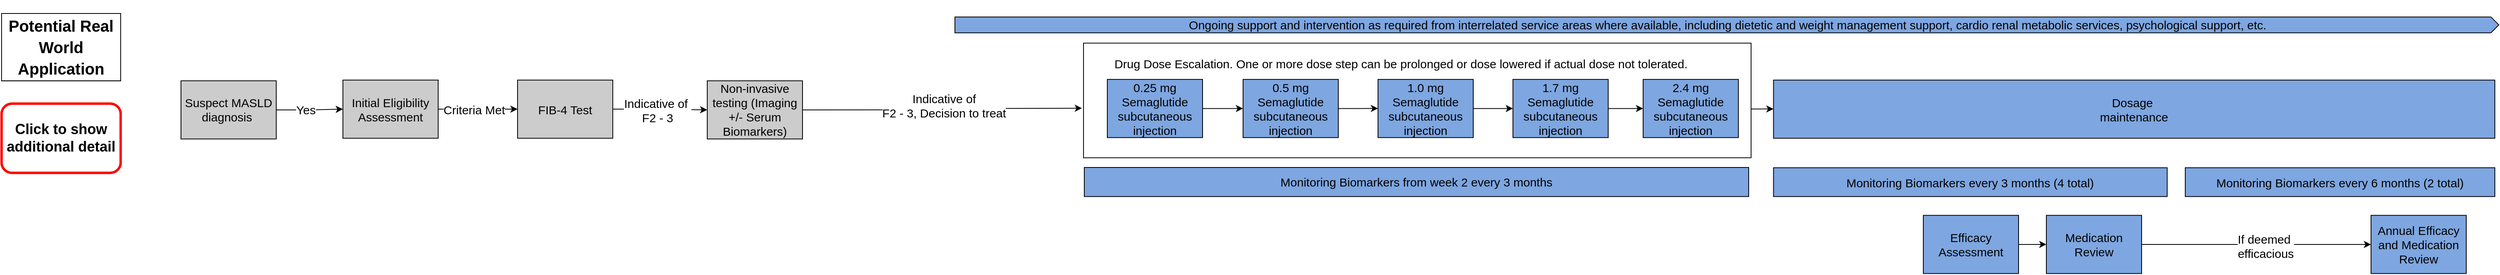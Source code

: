 <mxfile version="26.0.16" pages="2">
  <diagram name="Semaglutide" id="eML3Yv7zEd0g_wJ0468h">
    <mxGraphModel dx="1647" dy="848" grid="1" gridSize="10" guides="1" tooltips="1" connect="1" arrows="1" fold="1" page="1" pageScale="1" pageWidth="1169" pageHeight="1654" math="0" shadow="0">
      <root>
        <mxCell id="0" />
        <mxCell id="1" parent="0" />
        <UserObject label="&lt;h2&gt;Click to show additional detail&lt;/h2&gt;" id="wsebQiRH0qJYWv4fe2xb-1">
          <mxCell style="rounded=1;whiteSpace=wrap;html=1;fillColor=light-dark(#FFFFFF,#EDEDED);strokeWidth=3;strokeColor=#FF0000;movable=1;resizable=1;rotatable=1;deletable=1;editable=1;locked=0;connectable=1;" vertex="1" parent="1">
            <mxGeometry x="40" y="153.67" width="150" height="87.11" as="geometry" />
          </mxCell>
        </UserObject>
        <mxCell id="wsebQiRH0qJYWv4fe2xb-2" value="&lt;h2&gt;&lt;font style=&quot;font-size: 20px;&quot;&gt;Potential Real World Application&lt;/font&gt;&lt;/h2&gt;" style="rounded=1;whiteSpace=wrap;html=1;fontSize=15;arcSize=0;movable=1;resizable=1;rotatable=1;deletable=1;editable=1;locked=0;connectable=1;" vertex="1" parent="1">
          <mxGeometry x="40" y="40.0" width="150" height="84.78" as="geometry" />
        </mxCell>
        <UserObject label="&lt;h2&gt;Click to show additional detail&lt;/h2&gt;" link="data:page/id,H2DG2ICL9KMeq_GhM2K-" id="wsebQiRH0qJYWv4fe2xb-3">
          <mxCell style="rounded=1;whiteSpace=wrap;html=1;fillColor=light-dark(#FFFFFF,#EDEDED);strokeWidth=3;strokeColor=#FF0000;" vertex="1" parent="1">
            <mxGeometry x="40" y="153.67" width="150" height="87.11" as="geometry" />
          </mxCell>
        </UserObject>
        <mxCell id="wsebQiRH0qJYWv4fe2xb-4" style="edgeStyle=orthogonalEdgeStyle;rounded=0;orthogonalLoop=1;jettySize=auto;html=1;fontSize=15;" edge="1" parent="1" source="wsebQiRH0qJYWv4fe2xb-6" target="wsebQiRH0qJYWv4fe2xb-10">
          <mxGeometry relative="1" as="geometry" />
        </mxCell>
        <mxCell id="wsebQiRH0qJYWv4fe2xb-5" value="Yes" style="edgeLabel;html=1;align=center;verticalAlign=middle;resizable=0;points=[];fontSize=15;" connectable="0" vertex="1" parent="wsebQiRH0qJYWv4fe2xb-4">
          <mxGeometry x="-0.125" y="1" relative="1" as="geometry">
            <mxPoint as="offset" />
          </mxGeometry>
        </mxCell>
        <UserObject label="Suspect MASLD diagnosis&amp;nbsp;" tooltip="" id="wsebQiRH0qJYWv4fe2xb-6">
          <mxCell style="rounded=0;whiteSpace=wrap;html=1;fillColor=#CCCCCC;fontSize=15;" vertex="1" parent="1">
            <mxGeometry x="266" y="124.776" width="120" height="73.333" as="geometry" />
          </mxCell>
        </UserObject>
        <UserObject label="FIB-4 Test" tooltip="" id="wsebQiRH0qJYWv4fe2xb-7">
          <mxCell style="whiteSpace=wrap;html=1;rounded=0;fillColor=#CCCCCC;fontSize=15;" vertex="1" parent="1">
            <mxGeometry x="690" y="123.886" width="120" height="73.333" as="geometry" />
          </mxCell>
        </UserObject>
        <mxCell id="wsebQiRH0qJYWv4fe2xb-8" style="edgeStyle=orthogonalEdgeStyle;rounded=0;orthogonalLoop=1;jettySize=auto;html=1;fontSize=15;" edge="1" parent="1" source="wsebQiRH0qJYWv4fe2xb-10" target="wsebQiRH0qJYWv4fe2xb-7">
          <mxGeometry relative="1" as="geometry" />
        </mxCell>
        <mxCell id="wsebQiRH0qJYWv4fe2xb-9" value="Criteria Met" style="edgeLabel;html=1;align=center;verticalAlign=middle;resizable=0;points=[];fontSize=15;" connectable="0" vertex="1" parent="wsebQiRH0qJYWv4fe2xb-8">
          <mxGeometry x="-0.104" relative="1" as="geometry">
            <mxPoint as="offset" />
          </mxGeometry>
        </mxCell>
        <UserObject label="Initial Eligibility Assessment" tooltip="" id="wsebQiRH0qJYWv4fe2xb-10">
          <mxCell style="whiteSpace=wrap;html=1;fillColor=#CCCCCC;rounded=0;fontSize=15;" vertex="1" parent="1">
            <mxGeometry x="470" y="123.886" width="120" height="73.333" as="geometry" />
          </mxCell>
        </UserObject>
        <mxCell id="wsebQiRH0qJYWv4fe2xb-11" value="&lt;h2&gt;&lt;font style=&quot;font-size: 20px;&quot;&gt;Potential Real World Application&lt;/font&gt;&lt;/h2&gt;" style="rounded=1;whiteSpace=wrap;html=1;fontSize=15;arcSize=0;" vertex="1" parent="1">
          <mxGeometry x="40" y="40.0" width="150" height="84.78" as="geometry" />
        </mxCell>
        <mxCell id="wsebQiRH0qJYWv4fe2xb-12" style="edgeStyle=orthogonalEdgeStyle;rounded=0;orthogonalLoop=1;jettySize=auto;html=1;exitX=1;exitY=0.5;exitDx=0;exitDy=0;fontSize=15;" edge="1" parent="1" source="wsebQiRH0qJYWv4fe2xb-14">
          <mxGeometry relative="1" as="geometry">
            <mxPoint x="1401" y="159.33" as="targetPoint" />
          </mxGeometry>
        </mxCell>
        <mxCell id="wsebQiRH0qJYWv4fe2xb-13" value="Indicative of&lt;div&gt;F2 - 3, Decision to treat&lt;/div&gt;" style="edgeLabel;html=1;align=center;verticalAlign=middle;resizable=0;points=[];fontSize=15;" connectable="0" vertex="1" parent="wsebQiRH0qJYWv4fe2xb-12">
          <mxGeometry x="0.078" relative="1" as="geometry">
            <mxPoint x="-11" y="-4" as="offset" />
          </mxGeometry>
        </mxCell>
        <UserObject label="Non-invasive testing (Imaging +/- Serum Biomarkers)" tooltip="" id="wsebQiRH0qJYWv4fe2xb-14">
          <mxCell style="whiteSpace=wrap;html=1;rounded=0;fillColor=#CCCCCC;fontSize=15;" vertex="1" parent="1">
            <mxGeometry x="929" y="124.776" width="120" height="73.333" as="geometry" />
          </mxCell>
        </UserObject>
        <mxCell id="wsebQiRH0qJYWv4fe2xb-15" value="" style="edgeStyle=orthogonalEdgeStyle;rounded=0;orthogonalLoop=1;jettySize=auto;html=1;fontSize=15;" edge="1" parent="1" source="wsebQiRH0qJYWv4fe2xb-7" target="wsebQiRH0qJYWv4fe2xb-14">
          <mxGeometry relative="1" as="geometry" />
        </mxCell>
        <mxCell id="wsebQiRH0qJYWv4fe2xb-16" value="Indicative of&amp;nbsp;&lt;div&gt;F2 - 3&lt;/div&gt;" style="edgeLabel;html=1;align=center;verticalAlign=middle;resizable=0;points=[];fontSize=15;" connectable="0" vertex="1" parent="wsebQiRH0qJYWv4fe2xb-15">
          <mxGeometry x="0.07" y="-2" relative="1" as="geometry">
            <mxPoint x="-7" y="-2" as="offset" />
          </mxGeometry>
        </mxCell>
        <mxCell id="wsebQiRH0qJYWv4fe2xb-17" value="" style="rounded=0;whiteSpace=wrap;html=1;fillColor=default;fontSize=15;" vertex="1" parent="1">
          <mxGeometry x="1403" y="77.33" width="841" height="144.44" as="geometry" />
        </mxCell>
        <mxCell id="wsebQiRH0qJYWv4fe2xb-18" value="" style="edgeStyle=orthogonalEdgeStyle;rounded=0;orthogonalLoop=1;jettySize=auto;html=1;fontSize=15;entryX=0;entryY=0.5;entryDx=0;entryDy=0;" edge="1" parent="1" target="wsebQiRH0qJYWv4fe2xb-35">
          <mxGeometry relative="1" as="geometry">
            <mxPoint x="2244" y="160.33" as="sourcePoint" />
            <Array as="points" />
            <mxPoint x="2284" y="160.33" as="targetPoint" />
          </mxGeometry>
        </mxCell>
        <mxCell id="wsebQiRH0qJYWv4fe2xb-19" value="Drug Dose Escalation. One or more dose step can be prolonged or dose lowered if actual dose not tolerated." style="text;html=1;align=center;verticalAlign=middle;whiteSpace=wrap;rounded=0;fillColor=#FFFFFF;fontSize=15;" vertex="1" parent="1">
          <mxGeometry x="1433" y="90.996" width="740" height="24.444" as="geometry" />
        </mxCell>
        <mxCell id="wsebQiRH0qJYWv4fe2xb-20" style="edgeStyle=orthogonalEdgeStyle;rounded=0;orthogonalLoop=1;jettySize=auto;html=1;exitX=1;exitY=0.5;exitDx=0;exitDy=0;entryX=0;entryY=0.5;entryDx=0;entryDy=0;fontSize=15;" edge="1" parent="1" source="wsebQiRH0qJYWv4fe2xb-21" target="wsebQiRH0qJYWv4fe2xb-23">
          <mxGeometry relative="1" as="geometry" />
        </mxCell>
        <mxCell id="wsebQiRH0qJYWv4fe2xb-21" value="0.25 mg Semaglutide subcutaneous injection" style="whiteSpace=wrap;html=1;rounded=0;fillColor=#7EA6E0;fontSize=15;" vertex="1" parent="1">
          <mxGeometry x="1433" y="123.046" width="120" height="73.333" as="geometry" />
        </mxCell>
        <mxCell id="wsebQiRH0qJYWv4fe2xb-22" style="edgeStyle=orthogonalEdgeStyle;rounded=0;orthogonalLoop=1;jettySize=auto;html=1;exitX=1;exitY=0.5;exitDx=0;exitDy=0;fontSize=15;" edge="1" parent="1" source="wsebQiRH0qJYWv4fe2xb-23" target="wsebQiRH0qJYWv4fe2xb-25">
          <mxGeometry relative="1" as="geometry" />
        </mxCell>
        <mxCell id="wsebQiRH0qJYWv4fe2xb-23" value="0.5 mg Semaglutide subcutaneous injection" style="whiteSpace=wrap;html=1;rounded=0;fillColor=#7EA6E0;fontSize=15;" vertex="1" parent="1">
          <mxGeometry x="1604" y="123.046" width="120" height="73.333" as="geometry" />
        </mxCell>
        <mxCell id="wsebQiRH0qJYWv4fe2xb-24" value="" style="edgeStyle=orthogonalEdgeStyle;rounded=0;orthogonalLoop=1;jettySize=auto;html=1;fontSize=15;" edge="1" parent="1" source="wsebQiRH0qJYWv4fe2xb-25" target="wsebQiRH0qJYWv4fe2xb-27">
          <mxGeometry relative="1" as="geometry" />
        </mxCell>
        <mxCell id="wsebQiRH0qJYWv4fe2xb-25" value="1.0 mg Semaglutide subcutaneous injection" style="whiteSpace=wrap;html=1;rounded=0;fillColor=#7EA6E0;fontSize=15;" vertex="1" parent="1">
          <mxGeometry x="1774" y="123.046" width="120" height="73.333" as="geometry" />
        </mxCell>
        <mxCell id="wsebQiRH0qJYWv4fe2xb-26" value="" style="edgeStyle=orthogonalEdgeStyle;rounded=0;orthogonalLoop=1;jettySize=auto;html=1;fontSize=15;" edge="1" parent="1" source="wsebQiRH0qJYWv4fe2xb-27" target="wsebQiRH0qJYWv4fe2xb-28">
          <mxGeometry relative="1" as="geometry" />
        </mxCell>
        <mxCell id="wsebQiRH0qJYWv4fe2xb-27" value="1.7 mg Semaglutide subcutaneous injection" style="whiteSpace=wrap;html=1;rounded=0;fillColor=#7EA6E0;fontSize=15;" vertex="1" parent="1">
          <mxGeometry x="1944" y="123.046" width="120" height="73.333" as="geometry" />
        </mxCell>
        <mxCell id="wsebQiRH0qJYWv4fe2xb-28" value="2.4 mg Semaglutide subcutaneous injection" style="whiteSpace=wrap;html=1;rounded=0;fillColor=#7EA6E0;fontSize=15;" vertex="1" parent="1">
          <mxGeometry x="2108" y="123.046" width="120" height="73.333" as="geometry" />
        </mxCell>
        <UserObject label="Monitoring Biomarkers from week 2 every 3 months" tooltip="" id="wsebQiRH0qJYWv4fe2xb-29">
          <mxCell style="whiteSpace=wrap;html=1;rounded=0;fillColor=#7EA6E0;fontSize=15;" vertex="1" parent="1">
            <mxGeometry x="1404" y="234.0" width="837" height="36.67" as="geometry" />
          </mxCell>
        </UserObject>
        <mxCell id="wsebQiRH0qJYWv4fe2xb-30" value="Ongoing support and intervention as required from interrelated service areas where available, including dietetic and weight management support, cardio renal metabolic services, psychological support, etc." style="html=1;shadow=0;dashed=0;align=center;verticalAlign=middle;shape=mxgraph.arrows2.arrow;dy=0;dx=10;notch=0;fontSize=15;fillColor=light-dark(#7EA6E0,var(--ge-dark-color, #121212));" vertex="1" parent="1">
          <mxGeometry x="1241" y="44.33" width="1945" height="20" as="geometry" />
        </mxCell>
        <mxCell id="wsebQiRH0qJYWv4fe2xb-31" value="Annual Efficacy and Medication Review" style="whiteSpace=wrap;html=1;rounded=0;fillColor=#7EA6E0;fontSize=15;" vertex="1" parent="1">
          <mxGeometry x="3025" y="294.326" width="120" height="73.333" as="geometry" />
        </mxCell>
        <UserObject label="Monitoring Biomarkers every 6 months (2 total)" tooltip="" id="wsebQiRH0qJYWv4fe2xb-32">
          <mxCell style="whiteSpace=wrap;html=1;rounded=0;fillColor=#7EA6E0;fontSize=15;" vertex="1" parent="1">
            <mxGeometry x="2791" y="234.33" width="390" height="36.34" as="geometry" />
          </mxCell>
        </UserObject>
        <mxCell id="wsebQiRH0qJYWv4fe2xb-33" value="" style="edgeStyle=orthogonalEdgeStyle;rounded=0;orthogonalLoop=1;jettySize=auto;html=1;fontSize=15;" edge="1" parent="1" source="wsebQiRH0qJYWv4fe2xb-34" target="wsebQiRH0qJYWv4fe2xb-38">
          <mxGeometry relative="1" as="geometry" />
        </mxCell>
        <UserObject label="Efficacy Assessment" tooltip="" id="wsebQiRH0qJYWv4fe2xb-34">
          <mxCell style="whiteSpace=wrap;html=1;rounded=0;fillColor=#7EA6E0;fontSize=15;" vertex="1" parent="1">
            <mxGeometry x="2461" y="294.326" width="120" height="73.333" as="geometry" />
          </mxCell>
        </UserObject>
        <mxCell id="wsebQiRH0qJYWv4fe2xb-35" value="Dosage&amp;nbsp;&lt;div&gt;maintenance&lt;/div&gt;" style="whiteSpace=wrap;html=1;rounded=0;fillColor=#7EA6E0;fontSize=15;" vertex="1" parent="1">
          <mxGeometry x="2272.25" y="123.89" width="908.75" height="73.33" as="geometry" />
        </mxCell>
        <mxCell id="wsebQiRH0qJYWv4fe2xb-36" style="edgeStyle=orthogonalEdgeStyle;rounded=0;orthogonalLoop=1;jettySize=auto;html=1;exitX=1;exitY=0.5;exitDx=0;exitDy=0;fontSize=15;entryX=0;entryY=0.5;entryDx=0;entryDy=0;" edge="1" parent="1" source="wsebQiRH0qJYWv4fe2xb-38" target="wsebQiRH0qJYWv4fe2xb-31">
          <mxGeometry relative="1" as="geometry">
            <mxPoint x="2852" y="331.02" as="targetPoint" />
          </mxGeometry>
        </mxCell>
        <mxCell id="wsebQiRH0qJYWv4fe2xb-37" value="If deemed&amp;nbsp;&lt;div&gt;efficacious&lt;/div&gt;" style="edgeLabel;html=1;align=center;verticalAlign=middle;resizable=0;points=[];fontSize=15;" connectable="0" vertex="1" parent="wsebQiRH0qJYWv4fe2xb-36">
          <mxGeometry x="0.228" y="-4" relative="1" as="geometry">
            <mxPoint x="-22" y="-2" as="offset" />
          </mxGeometry>
        </mxCell>
        <UserObject label="Medication Review" tooltip="" id="wsebQiRH0qJYWv4fe2xb-38">
          <mxCell style="whiteSpace=wrap;html=1;rounded=0;fillColor=#7EA6E0;fontSize=15;" vertex="1" parent="1">
            <mxGeometry x="2616" y="294.326" width="120" height="73.333" as="geometry" />
          </mxCell>
        </UserObject>
        <UserObject label="Monitoring Biomarkers every 3 months (4 total)" tooltip="" id="wsebQiRH0qJYWv4fe2xb-39">
          <mxCell style="whiteSpace=wrap;html=1;rounded=0;fillColor=#7EA6E0;fontSize=15;" vertex="1" parent="1">
            <mxGeometry x="2272.25" y="234.33" width="496" height="36.34" as="geometry" />
          </mxCell>
        </UserObject>
      </root>
    </mxGraphModel>
  </diagram>
  <diagram id="H2DG2ICL9KMeq_GhM2K-" name="Semaglutide AD">
    <mxGraphModel dx="1647" dy="848" grid="1" gridSize="10" guides="1" tooltips="1" connect="1" arrows="1" fold="1" page="1" pageScale="1" pageWidth="1169" pageHeight="1654" math="0" shadow="0">
      <root>
        <mxCell id="0" />
        <mxCell id="1" parent="0" />
        <UserObject label="&lt;h2&gt;Click to show additional detail&lt;/h2&gt;" id="B219BzbRkNDhcYlqacxv-1">
          <mxCell style="rounded=1;whiteSpace=wrap;html=1;fillColor=light-dark(#FFFFFF,#EDEDED);strokeWidth=3;strokeColor=#FF0000;movable=1;resizable=1;rotatable=1;deletable=1;editable=1;locked=0;connectable=1;" vertex="1" parent="1">
            <mxGeometry x="40" y="153.67" width="150" height="87.11" as="geometry" />
          </mxCell>
        </UserObject>
        <mxCell id="B219BzbRkNDhcYlqacxv-2" value="&lt;h2&gt;&lt;font style=&quot;font-size: 20px;&quot;&gt;Potential Real World Application&lt;/font&gt;&lt;/h2&gt;" style="rounded=1;whiteSpace=wrap;html=1;fontSize=15;arcSize=0;movable=1;resizable=1;rotatable=1;deletable=1;editable=1;locked=0;connectable=1;" vertex="1" parent="1">
          <mxGeometry x="40" y="40.0" width="150" height="84.78" as="geometry" />
        </mxCell>
        <UserObject label="&lt;h2&gt;Click to hide additional detail&lt;/h2&gt;" link="data:page/id,eML3Yv7zEd0g_wJ0468h" id="B219BzbRkNDhcYlqacxv-3">
          <mxCell style="rounded=1;whiteSpace=wrap;html=1;fillColor=light-dark(#FFFFFF,#EDEDED);strokeWidth=3;strokeColor=#FF0000;" vertex="1" parent="1">
            <mxGeometry x="40" y="153.67" width="150" height="87.11" as="geometry" />
          </mxCell>
        </UserObject>
        <mxCell id="B219BzbRkNDhcYlqacxv-4" style="edgeStyle=orthogonalEdgeStyle;rounded=0;orthogonalLoop=1;jettySize=auto;html=1;fontSize=15;" edge="1" parent="1" source="B219BzbRkNDhcYlqacxv-6" target="B219BzbRkNDhcYlqacxv-10">
          <mxGeometry relative="1" as="geometry" />
        </mxCell>
        <mxCell id="B219BzbRkNDhcYlqacxv-5" value="Yes" style="edgeLabel;html=1;align=center;verticalAlign=middle;resizable=0;points=[];fontSize=15;" connectable="0" vertex="1" parent="B219BzbRkNDhcYlqacxv-4">
          <mxGeometry x="-0.125" y="1" relative="1" as="geometry">
            <mxPoint as="offset" />
          </mxGeometry>
        </mxCell>
        <UserObject label="Suspect MASLD diagnosis&amp;nbsp;" tooltip="" id="B219BzbRkNDhcYlqacxv-6">
          <mxCell style="rounded=0;whiteSpace=wrap;html=1;fillColor=#CCCCCC;fontSize=15;" vertex="1" parent="1">
            <mxGeometry x="266" y="124.776" width="120" height="73.333" as="geometry" />
          </mxCell>
        </UserObject>
        <UserObject label="FIB-4 Test" tooltip="" id="B219BzbRkNDhcYlqacxv-7">
          <mxCell style="whiteSpace=wrap;html=1;rounded=0;fillColor=#CCCCCC;fontSize=15;" vertex="1" parent="1">
            <mxGeometry x="690" y="123.886" width="120" height="73.333" as="geometry" />
          </mxCell>
        </UserObject>
        <mxCell id="B219BzbRkNDhcYlqacxv-8" style="edgeStyle=orthogonalEdgeStyle;rounded=0;orthogonalLoop=1;jettySize=auto;html=1;fontSize=15;" edge="1" parent="1" source="B219BzbRkNDhcYlqacxv-10" target="B219BzbRkNDhcYlqacxv-7">
          <mxGeometry relative="1" as="geometry" />
        </mxCell>
        <mxCell id="B219BzbRkNDhcYlqacxv-9" value="Criteria Met" style="edgeLabel;html=1;align=center;verticalAlign=middle;resizable=0;points=[];fontSize=15;" connectable="0" vertex="1" parent="B219BzbRkNDhcYlqacxv-8">
          <mxGeometry x="-0.104" relative="1" as="geometry">
            <mxPoint as="offset" />
          </mxGeometry>
        </mxCell>
        <UserObject label="Initial Eligibility Assessment" tooltip="" id="B219BzbRkNDhcYlqacxv-10">
          <mxCell style="whiteSpace=wrap;html=1;fillColor=#CCCCCC;rounded=0;fontSize=15;" vertex="1" parent="1">
            <mxGeometry x="470" y="123.886" width="120" height="73.333" as="geometry" />
          </mxCell>
        </UserObject>
        <mxCell id="B219BzbRkNDhcYlqacxv-11" value="&lt;h2&gt;&lt;font style=&quot;font-size: 20px;&quot;&gt;Potential Real World Application&lt;/font&gt;&lt;/h2&gt;" style="rounded=1;whiteSpace=wrap;html=1;fontSize=15;arcSize=0;" vertex="1" parent="1">
          <mxGeometry x="40" y="40.0" width="150" height="84.78" as="geometry" />
        </mxCell>
        <mxCell id="B219BzbRkNDhcYlqacxv-12" style="edgeStyle=orthogonalEdgeStyle;rounded=0;orthogonalLoop=1;jettySize=auto;html=1;exitX=1;exitY=0.5;exitDx=0;exitDy=0;fontSize=15;" edge="1" parent="1" source="B219BzbRkNDhcYlqacxv-14">
          <mxGeometry relative="1" as="geometry">
            <mxPoint x="1401" y="159.33" as="targetPoint" />
          </mxGeometry>
        </mxCell>
        <mxCell id="B219BzbRkNDhcYlqacxv-13" value="Indicative of&lt;div&gt;F2 - 3, Decision to treat&lt;/div&gt;" style="edgeLabel;html=1;align=center;verticalAlign=middle;resizable=0;points=[];fontSize=15;" connectable="0" vertex="1" parent="B219BzbRkNDhcYlqacxv-12">
          <mxGeometry x="0.078" relative="1" as="geometry">
            <mxPoint x="-11" y="-4" as="offset" />
          </mxGeometry>
        </mxCell>
        <UserObject label="Non-invasive testing (Imaging +/- Serum Biomarkers)" tooltip="" id="B219BzbRkNDhcYlqacxv-14">
          <mxCell style="whiteSpace=wrap;html=1;rounded=0;fillColor=#CCCCCC;fontSize=15;" vertex="1" parent="1">
            <mxGeometry x="929" y="124.776" width="120" height="73.333" as="geometry" />
          </mxCell>
        </UserObject>
        <mxCell id="B219BzbRkNDhcYlqacxv-15" value="" style="edgeStyle=orthogonalEdgeStyle;rounded=0;orthogonalLoop=1;jettySize=auto;html=1;fontSize=15;" edge="1" parent="1" source="B219BzbRkNDhcYlqacxv-7" target="B219BzbRkNDhcYlqacxv-14">
          <mxGeometry relative="1" as="geometry" />
        </mxCell>
        <mxCell id="B219BzbRkNDhcYlqacxv-16" value="Indicative of&amp;nbsp;&lt;div&gt;F2 - 3&lt;/div&gt;" style="edgeLabel;html=1;align=center;verticalAlign=middle;resizable=0;points=[];fontSize=15;" connectable="0" vertex="1" parent="B219BzbRkNDhcYlqacxv-15">
          <mxGeometry x="0.07" y="-2" relative="1" as="geometry">
            <mxPoint x="-7" y="-2" as="offset" />
          </mxGeometry>
        </mxCell>
        <mxCell id="B219BzbRkNDhcYlqacxv-17" value="&lt;div&gt;&lt;span style=&quot;background-color: transparent; color: light-dark(rgb(0, 0, 0), rgb(255, 255, 255));&quot;&gt;- FIB-4 Score — between 1.3 and 2.67&lt;/span&gt;&lt;/div&gt;&lt;div&gt;&lt;br&gt;&lt;/div&gt;&lt;div&gt;&lt;br&gt;&lt;/div&gt;" style="text;align=center;verticalAlign=top;resizable=1;points=[];autosize=0;strokeColor=none;fillColor=#EBEBEB;html=1;labelPosition=center;verticalLabelPosition=middle;whiteSpace=wrap;fontSize=13;" vertex="1" parent="1">
          <mxGeometry x="686" y="236.33" width="120" height="50" as="geometry" />
        </mxCell>
        <mxCell id="B219BzbRkNDhcYlqacxv-18" value="&lt;span data-teams=&quot;true&quot;&gt;Initial eligibility assessment based on inclusion and exclusion criteria as provided by relevant NICE TA and assessment of overall metabolic status.&lt;/span&gt;" style="text;align=center;verticalAlign=top;resizable=1;points=[];autosize=0;strokeColor=none;fillColor=#EBEBEB;html=1;labelPosition=center;verticalLabelPosition=middle;whiteSpace=wrap;fontSize=13;" vertex="1" parent="1">
          <mxGeometry x="466" y="233.89" width="120" height="150.44" as="geometry" />
        </mxCell>
        <mxCell id="B219BzbRkNDhcYlqacxv-19" value="&lt;div&gt;Assessment in accordance with NICE guideline NG49&lt;/div&gt;" style="text;align=center;verticalAlign=top;resizable=1;points=[];autosize=0;strokeColor=none;fillColor=#EBEBEB;html=1;labelPosition=center;verticalLabelPosition=middle;whiteSpace=wrap;fontSize=13;" vertex="1" parent="1">
          <mxGeometry x="266" y="236.33" width="120" height="70" as="geometry" />
        </mxCell>
        <mxCell id="B219BzbRkNDhcYlqacxv-20" value="&lt;div&gt;Where available, ELF + Fibroscan is recommended with the below thresholds:&lt;/div&gt;&lt;div&gt;&lt;br&gt;&lt;/div&gt;&lt;div&gt;- ELF&lt;span style=&quot;background-color: transparent; color: light-dark(rgb(0, 0, 0), rgb(255, 255, 255));&quot;&gt;: if identified in primary care 9.8 - 11.3, if identified in secondary care 9.3-11.3,&lt;/span&gt;&lt;/div&gt;&lt;div&gt;&lt;span style=&quot;background-color: transparent; color: light-dark(rgb(0, 0, 0), rgb(255, 255, 255));&quot;&gt;&amp;nbsp;- Fibroscan: 8 - 20 kPa. If above 15 kPa, extra review of risk factors to exclude cirrhosis.&lt;/span&gt;&lt;/div&gt;&lt;div&gt;&lt;br&gt;&lt;/div&gt;" style="text;align=left;verticalAlign=top;resizable=1;points=[];autosize=0;strokeColor=none;fillColor=#EBEBEB;html=1;labelPosition=center;verticalLabelPosition=middle;whiteSpace=wrap;fontSize=13;" vertex="1" parent="1">
          <mxGeometry x="904" y="233.89" width="170" height="190.44" as="geometry" />
        </mxCell>
        <mxCell id="B219BzbRkNDhcYlqacxv-21" value="" style="rounded=0;whiteSpace=wrap;html=1;fillColor=default;fontSize=15;" vertex="1" parent="1">
          <mxGeometry x="1403" y="77.33" width="841" height="144.44" as="geometry" />
        </mxCell>
        <mxCell id="B219BzbRkNDhcYlqacxv-22" value="" style="edgeStyle=orthogonalEdgeStyle;rounded=0;orthogonalLoop=1;jettySize=auto;html=1;fontSize=15;entryX=0;entryY=0.5;entryDx=0;entryDy=0;" edge="1" parent="1" target="B219BzbRkNDhcYlqacxv-39">
          <mxGeometry relative="1" as="geometry">
            <mxPoint x="2244" y="160.33" as="sourcePoint" />
            <Array as="points" />
            <mxPoint x="2284" y="160.33" as="targetPoint" />
          </mxGeometry>
        </mxCell>
        <mxCell id="B219BzbRkNDhcYlqacxv-23" value="Drug Dose Escalation. One or more dose step can be prolonged or dose lowered if actual dose not tolerated." style="text;html=1;align=center;verticalAlign=middle;whiteSpace=wrap;rounded=0;fillColor=#FFFFFF;fontSize=15;" vertex="1" parent="1">
          <mxGeometry x="1433" y="90.996" width="740" height="24.444" as="geometry" />
        </mxCell>
        <mxCell id="B219BzbRkNDhcYlqacxv-24" style="edgeStyle=orthogonalEdgeStyle;rounded=0;orthogonalLoop=1;jettySize=auto;html=1;exitX=1;exitY=0.5;exitDx=0;exitDy=0;entryX=0;entryY=0.5;entryDx=0;entryDy=0;fontSize=15;" edge="1" parent="1" source="B219BzbRkNDhcYlqacxv-25" target="B219BzbRkNDhcYlqacxv-27">
          <mxGeometry relative="1" as="geometry" />
        </mxCell>
        <mxCell id="B219BzbRkNDhcYlqacxv-25" value="0.25 mg Semaglutide subcutaneous injection" style="whiteSpace=wrap;html=1;rounded=0;fillColor=#7EA6E0;fontSize=15;" vertex="1" parent="1">
          <mxGeometry x="1433" y="123.046" width="120" height="73.333" as="geometry" />
        </mxCell>
        <mxCell id="B219BzbRkNDhcYlqacxv-26" style="edgeStyle=orthogonalEdgeStyle;rounded=0;orthogonalLoop=1;jettySize=auto;html=1;exitX=1;exitY=0.5;exitDx=0;exitDy=0;fontSize=15;" edge="1" parent="1" source="B219BzbRkNDhcYlqacxv-27" target="B219BzbRkNDhcYlqacxv-29">
          <mxGeometry relative="1" as="geometry" />
        </mxCell>
        <mxCell id="B219BzbRkNDhcYlqacxv-27" value="0.5 mg Semaglutide subcutaneous injection" style="whiteSpace=wrap;html=1;rounded=0;fillColor=#7EA6E0;fontSize=15;" vertex="1" parent="1">
          <mxGeometry x="1604" y="123.046" width="120" height="73.333" as="geometry" />
        </mxCell>
        <mxCell id="B219BzbRkNDhcYlqacxv-28" value="" style="edgeStyle=orthogonalEdgeStyle;rounded=0;orthogonalLoop=1;jettySize=auto;html=1;fontSize=15;" edge="1" parent="1" source="B219BzbRkNDhcYlqacxv-29" target="B219BzbRkNDhcYlqacxv-31">
          <mxGeometry relative="1" as="geometry" />
        </mxCell>
        <mxCell id="B219BzbRkNDhcYlqacxv-29" value="1.0 mg Semaglutide subcutaneous injection" style="whiteSpace=wrap;html=1;rounded=0;fillColor=#7EA6E0;fontSize=15;" vertex="1" parent="1">
          <mxGeometry x="1774" y="123.046" width="120" height="73.333" as="geometry" />
        </mxCell>
        <mxCell id="B219BzbRkNDhcYlqacxv-30" value="" style="edgeStyle=orthogonalEdgeStyle;rounded=0;orthogonalLoop=1;jettySize=auto;html=1;fontSize=15;" edge="1" parent="1" source="B219BzbRkNDhcYlqacxv-31" target="B219BzbRkNDhcYlqacxv-32">
          <mxGeometry relative="1" as="geometry" />
        </mxCell>
        <mxCell id="B219BzbRkNDhcYlqacxv-31" value="1.7 mg Semaglutide subcutaneous injection" style="whiteSpace=wrap;html=1;rounded=0;fillColor=#7EA6E0;fontSize=15;" vertex="1" parent="1">
          <mxGeometry x="1944" y="123.046" width="120" height="73.333" as="geometry" />
        </mxCell>
        <mxCell id="B219BzbRkNDhcYlqacxv-32" value="2.4 mg Semaglutide subcutaneous injection" style="whiteSpace=wrap;html=1;rounded=0;fillColor=#7EA6E0;fontSize=15;" vertex="1" parent="1">
          <mxGeometry x="2108" y="123.046" width="120" height="73.333" as="geometry" />
        </mxCell>
        <UserObject label="Monitoring Biomarkers from week 2 every 3 months" tooltip="" id="B219BzbRkNDhcYlqacxv-33">
          <mxCell style="whiteSpace=wrap;html=1;rounded=0;fillColor=#7EA6E0;fontSize=15;" vertex="1" parent="1">
            <mxGeometry x="1404" y="234.0" width="837" height="36.67" as="geometry" />
          </mxCell>
        </UserObject>
        <mxCell id="B219BzbRkNDhcYlqacxv-34" value="Ongoing support and intervention as required from interrelated service areas where available, including dietetic and weight management support, cardio renal metabolic services, psychological support, etc." style="html=1;shadow=0;dashed=0;align=center;verticalAlign=middle;shape=mxgraph.arrows2.arrow;dy=0;dx=10;notch=0;fontSize=15;fillColor=light-dark(#7EA6E0,var(--ge-dark-color, #121212));" vertex="1" parent="1">
          <mxGeometry x="1241" y="44.33" width="1945" height="20" as="geometry" />
        </mxCell>
        <mxCell id="B219BzbRkNDhcYlqacxv-35" value="Annual Efficacy and Medication Review" style="whiteSpace=wrap;html=1;rounded=0;fillColor=#7EA6E0;fontSize=15;" vertex="1" parent="1">
          <mxGeometry x="3025" y="294.326" width="120" height="73.333" as="geometry" />
        </mxCell>
        <UserObject label="Monitoring Biomarkers every 6 months (2 total)" tooltip="" id="B219BzbRkNDhcYlqacxv-36">
          <mxCell style="whiteSpace=wrap;html=1;rounded=0;fillColor=#7EA6E0;fontSize=15;" vertex="1" parent="1">
            <mxGeometry x="2791" y="234.33" width="390" height="36.34" as="geometry" />
          </mxCell>
        </UserObject>
        <mxCell id="B219BzbRkNDhcYlqacxv-37" value="" style="edgeStyle=orthogonalEdgeStyle;rounded=0;orthogonalLoop=1;jettySize=auto;html=1;fontSize=15;" edge="1" parent="1" source="B219BzbRkNDhcYlqacxv-38" target="B219BzbRkNDhcYlqacxv-42">
          <mxGeometry relative="1" as="geometry" />
        </mxCell>
        <UserObject label="Efficacy Assessment" tooltip="" id="B219BzbRkNDhcYlqacxv-38">
          <mxCell style="whiteSpace=wrap;html=1;rounded=0;fillColor=#7EA6E0;fontSize=15;" vertex="1" parent="1">
            <mxGeometry x="2461" y="294.326" width="120" height="73.333" as="geometry" />
          </mxCell>
        </UserObject>
        <mxCell id="B219BzbRkNDhcYlqacxv-39" value="Dosage&amp;nbsp;&lt;div&gt;maintenance&lt;/div&gt;" style="whiteSpace=wrap;html=1;rounded=0;fillColor=#7EA6E0;fontSize=15;" vertex="1" parent="1">
          <mxGeometry x="2272.25" y="123.89" width="908.75" height="73.33" as="geometry" />
        </mxCell>
        <mxCell id="B219BzbRkNDhcYlqacxv-40" style="edgeStyle=orthogonalEdgeStyle;rounded=0;orthogonalLoop=1;jettySize=auto;html=1;exitX=1;exitY=0.5;exitDx=0;exitDy=0;fontSize=15;entryX=0;entryY=0.5;entryDx=0;entryDy=0;" edge="1" parent="1" source="B219BzbRkNDhcYlqacxv-42" target="B219BzbRkNDhcYlqacxv-35">
          <mxGeometry relative="1" as="geometry">
            <mxPoint x="2852" y="331.02" as="targetPoint" />
          </mxGeometry>
        </mxCell>
        <mxCell id="B219BzbRkNDhcYlqacxv-41" value="If deemed&amp;nbsp;&lt;div&gt;efficacious&lt;/div&gt;" style="edgeLabel;html=1;align=center;verticalAlign=middle;resizable=0;points=[];fontSize=15;" connectable="0" vertex="1" parent="B219BzbRkNDhcYlqacxv-40">
          <mxGeometry x="0.228" y="-4" relative="1" as="geometry">
            <mxPoint x="-22" y="-2" as="offset" />
          </mxGeometry>
        </mxCell>
        <UserObject label="Medication Review" tooltip="" id="B219BzbRkNDhcYlqacxv-42">
          <mxCell style="whiteSpace=wrap;html=1;rounded=0;fillColor=#7EA6E0;fontSize=15;" vertex="1" parent="1">
            <mxGeometry x="2616" y="294.326" width="120" height="73.333" as="geometry" />
          </mxCell>
        </UserObject>
        <UserObject label="Monitoring Biomarkers every 3 months (4 total)" tooltip="" id="B219BzbRkNDhcYlqacxv-43">
          <mxCell style="whiteSpace=wrap;html=1;rounded=0;fillColor=#7EA6E0;fontSize=15;" vertex="1" parent="1">
            <mxGeometry x="2272.25" y="234.33" width="496" height="36.34" as="geometry" />
          </mxCell>
        </UserObject>
        <mxCell id="B219BzbRkNDhcYlqacxv-44" value="&lt;font style=&quot;font-size: 13px;&quot;&gt;Holistic assessment of medicines efficacy and metabolic status of patients.&amp;nbsp;&lt;/font&gt;" style="text;html=1;align=center;verticalAlign=top;whiteSpace=wrap;rounded=0;fontSize=15;fillColor=#D4E1F5;rotation=0;points=[[0,0,0,0,0],[0,0.25,0,0,0],[0,0.5,0,0,0],[0,0.75,0,0,0],[0,1,0,0,0],[0.25,0,0,0,0],[0.25,1,0,0,0],[0.5,0,0,0,0],[0.5,1,0,0,0],[0.75,0,0,0,0],[0.75,1,0,0,0],[1,0,0,0,0],[1,0.25,0,0,0],[1,0.5,0,0,0],[1,0.75,0,0,0],[1,1,0,0,0]];" vertex="1" parent="1">
          <mxGeometry x="2616" y="404.33" width="120" height="101" as="geometry" />
        </mxCell>
        <mxCell id="B219BzbRkNDhcYlqacxv-45" value="&lt;div&gt;&lt;span style=&quot;background-color: transparent; color: light-dark(rgb(0, 0, 0), rgb(255, 255, 255));&quot;&gt;- LFT&lt;/span&gt;&lt;/div&gt;&lt;div&gt;&lt;span style=&quot;background-color: transparent; color: light-dark(rgb(0, 0, 0), rgb(255, 255, 255));&quot;&gt;- ELF&amp;nbsp;&lt;/span&gt;&lt;/div&gt;&lt;div&gt;&lt;span style=&quot;background-color: transparent; color: light-dark(rgb(0, 0, 0), rgb(255, 255, 255));&quot;&gt;-&lt;/span&gt;&lt;span style=&quot;background-color: transparent; color: light-dark(rgb(0, 0, 0), rgb(255, 255, 255));&quot;&gt;&amp;nbsp;Fibroscan&lt;/span&gt;&lt;/div&gt;&lt;div&gt;&lt;span style=&quot;background-color: transparent; color: light-dark(rgb(0, 0, 0), rgb(255, 255, 255));&quot;&gt;- BMI&lt;/span&gt;&lt;/div&gt;&lt;div&gt;- Biomarkers as prev. described&lt;/div&gt;&lt;div&gt;&amp;nbsp;&lt;/div&gt;&lt;div&gt;&lt;br&gt;&lt;/div&gt;" style="text;html=1;align=left;verticalAlign=top;whiteSpace=wrap;rounded=0;fontSize=13;fillColor=#D4E1F5;rotation=0;points=[[0,0,0,0,0],[0,0.25,0,0,0],[0,0.5,0,0,0],[0,0.75,0,0,0],[0,1,0,0,0],[0.25,0,0,0,0],[0.25,1,0,0,0],[0.5,0,0,0,0],[0.5,1,0,0,0],[0.75,0,0,0,0],[0.75,1,0,0,0],[1,0,0,0,0],[1,0.25,0,0,0],[1,0.5,0,0,0],[1,0.75,0,0,0],[1,1,0,0,0]];" vertex="1" parent="1">
          <mxGeometry x="2460.25" y="404.33" width="120" height="101" as="geometry" />
        </mxCell>
        <mxCell id="B219BzbRkNDhcYlqacxv-46" value="&lt;div&gt;&lt;span style=&quot;background-color: transparent; color: light-dark(rgb(0, 0, 0), rgb(255, 255, 255));&quot;&gt;- LFT&lt;/span&gt;&lt;/div&gt;&lt;div&gt;&lt;span style=&quot;background-color: transparent; color: light-dark(rgb(0, 0, 0), rgb(255, 255, 255));&quot;&gt;- ELF&amp;nbsp;&lt;/span&gt;&lt;/div&gt;&lt;div&gt;&lt;span style=&quot;background-color: transparent; color: light-dark(rgb(0, 0, 0), rgb(255, 255, 255));&quot;&gt;- Lipid levels&lt;/span&gt;&lt;/div&gt;&lt;div&gt;- Glycaemic parameters (HbA1c and fasting glucose)&amp;nbsp;&lt;/div&gt;&lt;div&gt;- Blood pressure&lt;/div&gt;&lt;div&gt;- Bodyweight&amp;nbsp;&lt;/div&gt;&lt;div&gt;&lt;br&gt;&lt;/div&gt;" style="text;html=1;align=left;verticalAlign=top;whiteSpace=wrap;rounded=0;fontSize=13;fillColor=#D4E1F5;rotation=0;points=[[0,0,0,0,0],[0,0.25,0,0,0],[0,0.5,0,0,0],[0,0.75,0,0,0],[0,1,0,0,0],[0.25,0,0,0,0],[0.25,1,0,0,0],[0.5,0,0,0,0],[0.5,1,0,0,0],[0.75,0,0,0,0],[0.75,1,0,0,0],[1,0,0,0,0],[1,0.25,0,0,0],[1,0.5,0,0,0],[1,0.75,0,0,0],[1,1,0,0,0]];" vertex="1" parent="1">
          <mxGeometry x="1776" y="294.33" width="120" height="156.89" as="geometry" />
        </mxCell>
      </root>
    </mxGraphModel>
  </diagram>
</mxfile>

